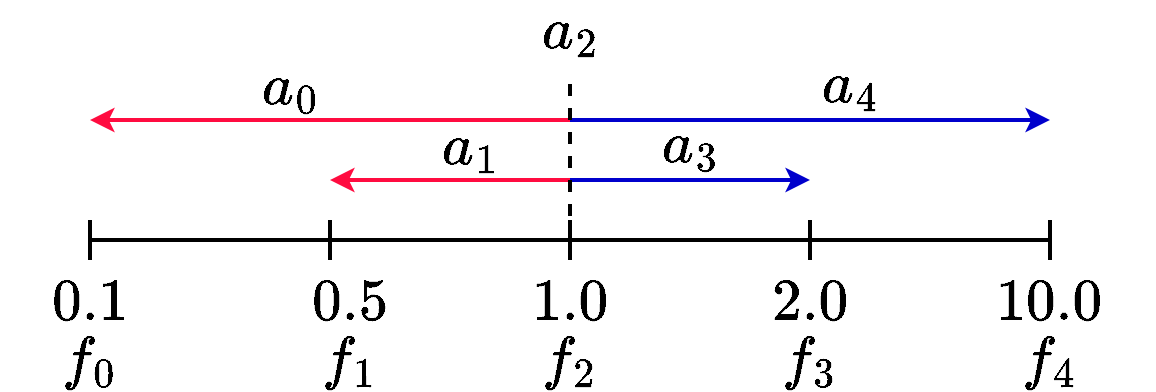 <mxfile version="26.0.14">
  <diagram name="Page-1" id="ydKvLZMoHArzmhpBA3ym">
    <mxGraphModel dx="1179" dy="616" grid="1" gridSize="10" guides="1" tooltips="1" connect="1" arrows="1" fold="1" page="1" pageScale="1" pageWidth="850" pageHeight="1100" math="1" shadow="0">
      <root>
        <mxCell id="0" />
        <mxCell id="1" parent="0" />
        <mxCell id="SYDst2zE-7iK5HWw1RZk-14" value="" style="shape=crossbar;whiteSpace=wrap;html=1;rounded=1;strokeWidth=2;" vertex="1" parent="1">
          <mxGeometry x="320" y="430" width="120" height="20" as="geometry" />
        </mxCell>
        <mxCell id="SYDst2zE-7iK5HWw1RZk-20" value="" style="shape=crossbar;whiteSpace=wrap;html=1;rounded=1;strokeWidth=2;" vertex="1" parent="1">
          <mxGeometry x="440" y="430" width="120" height="20" as="geometry" />
        </mxCell>
        <mxCell id="SYDst2zE-7iK5HWw1RZk-21" value="" style="shape=crossbar;whiteSpace=wrap;html=1;rounded=1;strokeWidth=2;" vertex="1" parent="1">
          <mxGeometry x="560" y="430" width="120" height="20" as="geometry" />
        </mxCell>
        <mxCell id="SYDst2zE-7iK5HWw1RZk-22" value="" style="shape=crossbar;whiteSpace=wrap;html=1;rounded=1;strokeWidth=2;" vertex="1" parent="1">
          <mxGeometry x="680" y="430" width="120" height="20" as="geometry" />
        </mxCell>
        <mxCell id="SYDst2zE-7iK5HWw1RZk-24" value="$$1.0$$" style="text;html=1;align=center;verticalAlign=middle;whiteSpace=wrap;rounded=0;fontSize=25;" vertex="1" parent="1">
          <mxGeometry x="530" y="455" width="60" height="30" as="geometry" />
        </mxCell>
        <mxCell id="SYDst2zE-7iK5HWw1RZk-25" value="$$0.5$$" style="text;html=1;align=center;verticalAlign=middle;whiteSpace=wrap;rounded=0;fontSize=25;" vertex="1" parent="1">
          <mxGeometry x="420" y="455" width="60" height="30" as="geometry" />
        </mxCell>
        <mxCell id="SYDst2zE-7iK5HWw1RZk-26" value="$$0.1$$" style="text;html=1;align=center;verticalAlign=middle;whiteSpace=wrap;rounded=0;fontSize=25;" vertex="1" parent="1">
          <mxGeometry x="290" y="455" width="60" height="30" as="geometry" />
        </mxCell>
        <mxCell id="SYDst2zE-7iK5HWw1RZk-28" value="$$2.0$$" style="text;html=1;align=center;verticalAlign=middle;whiteSpace=wrap;rounded=0;fontSize=25;" vertex="1" parent="1">
          <mxGeometry x="650" y="455" width="60" height="30" as="geometry" />
        </mxCell>
        <mxCell id="SYDst2zE-7iK5HWw1RZk-29" value="$$10.0$$" style="text;html=1;align=center;verticalAlign=middle;whiteSpace=wrap;rounded=0;fontSize=25;" vertex="1" parent="1">
          <mxGeometry x="770" y="455" width="60" height="30" as="geometry" />
        </mxCell>
        <mxCell id="SYDst2zE-7iK5HWw1RZk-32" value="" style="endArrow=classic;html=1;rounded=0;fillColor=#f8cecc;strokeColor=#FF0C40;strokeWidth=2;" edge="1" parent="1">
          <mxGeometry width="50" height="50" relative="1" as="geometry">
            <mxPoint x="560" y="410" as="sourcePoint" />
            <mxPoint x="440" y="410" as="targetPoint" />
          </mxGeometry>
        </mxCell>
        <mxCell id="SYDst2zE-7iK5HWw1RZk-33" value="" style="endArrow=classic;html=1;rounded=0;fillColor=#f8cecc;strokeColor=#FF0C40;strokeWidth=2;" edge="1" parent="1">
          <mxGeometry width="50" height="50" relative="1" as="geometry">
            <mxPoint x="560" y="380" as="sourcePoint" />
            <mxPoint x="320" y="380" as="targetPoint" />
          </mxGeometry>
        </mxCell>
        <mxCell id="SYDst2zE-7iK5HWw1RZk-34" value="" style="endArrow=classic;html=1;rounded=0;strokeColor=#0000CC;strokeWidth=2;" edge="1" parent="1">
          <mxGeometry width="50" height="50" relative="1" as="geometry">
            <mxPoint x="560" y="410" as="sourcePoint" />
            <mxPoint x="680" y="410" as="targetPoint" />
          </mxGeometry>
        </mxCell>
        <mxCell id="SYDst2zE-7iK5HWw1RZk-35" value="" style="endArrow=classic;html=1;rounded=0;strokeColor=#0000CC;strokeWidth=2;" edge="1" parent="1">
          <mxGeometry width="50" height="50" relative="1" as="geometry">
            <mxPoint x="560" y="380" as="sourcePoint" />
            <mxPoint x="800" y="380" as="targetPoint" />
          </mxGeometry>
        </mxCell>
        <mxCell id="SYDst2zE-7iK5HWw1RZk-36" value="" style="endArrow=none;dashed=1;html=1;rounded=0;strokeWidth=2;" edge="1" parent="1">
          <mxGeometry width="50" height="50" relative="1" as="geometry">
            <mxPoint x="560" y="440" as="sourcePoint" />
            <mxPoint x="560" y="360" as="targetPoint" />
          </mxGeometry>
        </mxCell>
        <mxCell id="SYDst2zE-7iK5HWw1RZk-39" value="$$f_2$$" style="text;html=1;align=center;verticalAlign=middle;whiteSpace=wrap;rounded=0;fontSize=25;" vertex="1" parent="1">
          <mxGeometry x="530" y="485" width="60" height="30" as="geometry" />
        </mxCell>
        <mxCell id="SYDst2zE-7iK5HWw1RZk-40" value="$$f_1$$" style="text;html=1;align=center;verticalAlign=middle;whiteSpace=wrap;rounded=0;fontSize=25;" vertex="1" parent="1">
          <mxGeometry x="420" y="485" width="60" height="30" as="geometry" />
        </mxCell>
        <mxCell id="SYDst2zE-7iK5HWw1RZk-41" value="$$f_0$$" style="text;html=1;align=center;verticalAlign=middle;whiteSpace=wrap;rounded=0;fontSize=25;" vertex="1" parent="1">
          <mxGeometry x="290" y="485" width="60" height="30" as="geometry" />
        </mxCell>
        <mxCell id="SYDst2zE-7iK5HWw1RZk-42" value="$$f_3$$" style="text;html=1;align=center;verticalAlign=middle;whiteSpace=wrap;rounded=0;fontSize=25;" vertex="1" parent="1">
          <mxGeometry x="650" y="485" width="60" height="30" as="geometry" />
        </mxCell>
        <mxCell id="SYDst2zE-7iK5HWw1RZk-43" value="$$f_4$$" style="text;html=1;align=center;verticalAlign=middle;whiteSpace=wrap;rounded=0;fontSize=25;" vertex="1" parent="1">
          <mxGeometry x="770" y="485" width="60" height="30" as="geometry" />
        </mxCell>
        <mxCell id="SYDst2zE-7iK5HWw1RZk-44" value="$$a_2$$" style="text;html=1;align=center;verticalAlign=middle;whiteSpace=wrap;rounded=0;fontSize=25;" vertex="1" parent="1">
          <mxGeometry x="530" y="320" width="60" height="30" as="geometry" />
        </mxCell>
        <mxCell id="SYDst2zE-7iK5HWw1RZk-45" value="$$a_1$$" style="text;html=1;align=center;verticalAlign=middle;whiteSpace=wrap;rounded=0;fontSize=25;" vertex="1" parent="1">
          <mxGeometry x="480" y="378" width="60" height="30" as="geometry" />
        </mxCell>
        <mxCell id="SYDst2zE-7iK5HWw1RZk-47" value="$$a_0$$" style="text;html=1;align=center;verticalAlign=middle;whiteSpace=wrap;rounded=0;fontSize=25;" vertex="1" parent="1">
          <mxGeometry x="390" y="348" width="60" height="30" as="geometry" />
        </mxCell>
        <mxCell id="SYDst2zE-7iK5HWw1RZk-48" value="$$a_3$$" style="text;html=1;align=center;verticalAlign=middle;whiteSpace=wrap;rounded=0;fontSize=25;" vertex="1" parent="1">
          <mxGeometry x="590" y="377" width="60" height="30" as="geometry" />
        </mxCell>
        <mxCell id="SYDst2zE-7iK5HWw1RZk-49" value="$$a_4$$" style="text;html=1;align=center;verticalAlign=middle;whiteSpace=wrap;rounded=0;fontSize=25;" vertex="1" parent="1">
          <mxGeometry x="670" y="347" width="60" height="30" as="geometry" />
        </mxCell>
      </root>
    </mxGraphModel>
  </diagram>
</mxfile>
